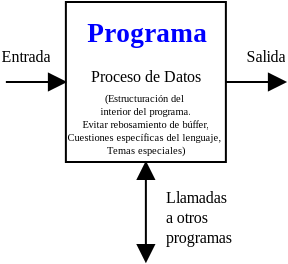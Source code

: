 <?xml version="1.0" encoding="UTF-8"?>
<dia:diagram xmlns:dia="http://www.lysator.liu.se/~alla/dia/"><dia:layer name="Background" visible="true"><dia:object type="Standard - Box" version="0" id="O0"><dia:attribute name="obj_pos"><dia:point val="4,3"/></dia:attribute><dia:attribute name="obj_bb"><dia:rectangle val="3.95,2.95;12.05,11.05"/></dia:attribute><dia:attribute name="elem_corner"><dia:point val="4,3"/></dia:attribute><dia:attribute name="elem_width"><dia:real val="8"/></dia:attribute><dia:attribute name="elem_height"><dia:real val="8"/></dia:attribute><dia:attribute name="show_background"><dia:boolean val="true"/></dia:attribute></dia:object><dia:object type="Standard - Text" version="0" id="O1"><dia:attribute name="obj_pos"><dia:point val="8,5"/></dia:attribute><dia:attribute name="obj_bb"><dia:rectangle val="5.3,3.761;10.739,5.928"/></dia:attribute><dia:attribute name="text"><dia:composite type="text"><dia:attribute name="string"><dia:string>#Programa#</dia:string></dia:attribute><dia:attribute name="font"><dia:font family="times new roman" style="80" name="Times-Bold"/></dia:attribute><dia:attribute name="height"><dia:real val="1.7"/></dia:attribute><dia:attribute name="pos"><dia:point val="8,5"/></dia:attribute><dia:attribute name="color"><dia:color val="#0000ff"/></dia:attribute><dia:attribute name="alignment"><dia:enum val="1"/></dia:attribute></dia:composite></dia:attribute></dia:object><dia:object type="Standard - Text" version="0" id="O2"><dia:attribute name="obj_pos"><dia:point val="8,7"/></dia:attribute><dia:attribute name="obj_bb"><dia:rectangle val="5.375,6.225;10.65,7.55"/></dia:attribute><dia:attribute name="text"><dia:composite type="text"><dia:attribute name="string"><dia:string>#Proceso de Datos#</dia:string></dia:attribute><dia:attribute name="font"><dia:font family="times new roman" style="0" name="Times-Roman"/></dia:attribute><dia:attribute name="height"><dia:real val="1"/></dia:attribute><dia:attribute name="pos"><dia:point val="8,7"/></dia:attribute><dia:attribute name="color"><dia:color val="#000000"/></dia:attribute><dia:attribute name="alignment"><dia:enum val="1"/></dia:attribute></dia:composite></dia:attribute></dia:object><dia:object type="Standard - Text" version="0" id="O3"><dia:attribute name="obj_pos"><dia:point val="8,8"/></dia:attribute><dia:attribute name="obj_bb"><dia:rectangle val="4.525,7.484;11.491,10.932"/></dia:attribute><dia:attribute name="text"><dia:composite type="text"><dia:attribute name="string"><dia:string>#(Estructuración del 
interior del programa.
Evitar rebosamiento de búffer,
Cuestiones específicas del lenguaje, 
Temas especiales)#</dia:string></dia:attribute><dia:attribute name="font"><dia:font family="times new roman" style="0" name="Times-Roman"/></dia:attribute><dia:attribute name="height"><dia:real val="0.65"/></dia:attribute><dia:attribute name="pos"><dia:point val="8,8"/></dia:attribute><dia:attribute name="color"><dia:color val="#000000"/></dia:attribute><dia:attribute name="alignment"><dia:enum val="1"/></dia:attribute></dia:composite></dia:attribute></dia:object><dia:object type="Standard - Line" version="0" id="O4"><dia:attribute name="obj_pos"><dia:point val="1,7"/></dia:attribute><dia:attribute name="obj_bb"><dia:rectangle val="0.95,6.2;4.05,7.8"/></dia:attribute><dia:attribute name="conn_endpoints"><dia:point val="1,7"/><dia:point val="4,7"/></dia:attribute><dia:attribute name="numcp"><dia:int val="1"/></dia:attribute><dia:attribute name="end_arrow"><dia:enum val="3"/></dia:attribute><dia:attribute name="end_arrow_length"><dia:real val="0.8"/></dia:attribute><dia:attribute name="end_arrow_width"><dia:real val="0.8"/></dia:attribute><dia:connections><dia:connection handle="1" to="O0" connection="3"/></dia:connections></dia:object><dia:object type="Standard - Text" version="0" id="O5"><dia:attribute name="obj_pos"><dia:point val="2,6"/></dia:attribute><dia:attribute name="obj_bb"><dia:rectangle val="0.85,5.225;3.175,6.55"/></dia:attribute><dia:attribute name="text"><dia:composite type="text"><dia:attribute name="string"><dia:string>#Entrada#</dia:string></dia:attribute><dia:attribute name="font"><dia:font family="times new roman" style="0" name="Times-Roman"/></dia:attribute><dia:attribute name="height"><dia:real val="1"/></dia:attribute><dia:attribute name="pos"><dia:point val="2,6"/></dia:attribute><dia:attribute name="color"><dia:color val="#000000"/></dia:attribute><dia:attribute name="alignment"><dia:enum val="1"/></dia:attribute></dia:composite></dia:attribute></dia:object><dia:object type="Standard - Line" version="0" id="O6"><dia:attribute name="obj_pos"><dia:point val="12,7"/></dia:attribute><dia:attribute name="obj_bb"><dia:rectangle val="11.95,6.2;15.05,7.8"/></dia:attribute><dia:attribute name="conn_endpoints"><dia:point val="12,7"/><dia:point val="15,7"/></dia:attribute><dia:attribute name="numcp"><dia:int val="1"/></dia:attribute><dia:attribute name="end_arrow"><dia:enum val="3"/></dia:attribute><dia:attribute name="end_arrow_length"><dia:real val="0.8"/></dia:attribute><dia:attribute name="end_arrow_width"><dia:real val="0.8"/></dia:attribute><dia:connections><dia:connection handle="0" to="O0" connection="4"/></dia:connections></dia:object><dia:object type="Standard - Text" version="0" id="O7"><dia:attribute name="obj_pos"><dia:point val="14,6"/></dia:attribute><dia:attribute name="obj_bb"><dia:rectangle val="13.125,5.225;14.9,6.55"/></dia:attribute><dia:attribute name="text"><dia:composite type="text"><dia:attribute name="string"><dia:string>#Salida#</dia:string></dia:attribute><dia:attribute name="font"><dia:font family="times new roman" style="0" name="Times-Roman"/></dia:attribute><dia:attribute name="height"><dia:real val="1"/></dia:attribute><dia:attribute name="pos"><dia:point val="14,6"/></dia:attribute><dia:attribute name="color"><dia:color val="#000000"/></dia:attribute><dia:attribute name="alignment"><dia:enum val="1"/></dia:attribute></dia:composite></dia:attribute></dia:object><dia:object type="Standard - Line" version="0" id="O8"><dia:attribute name="obj_pos"><dia:point val="8,11"/></dia:attribute><dia:attribute name="obj_bb"><dia:rectangle val="7.2,10.95;8.8,16.05"/></dia:attribute><dia:attribute name="conn_endpoints"><dia:point val="8,11"/><dia:point val="8,16"/></dia:attribute><dia:attribute name="numcp"><dia:int val="1"/></dia:attribute><dia:attribute name="start_arrow"><dia:enum val="3"/></dia:attribute><dia:attribute name="start_arrow_length"><dia:real val="0.8"/></dia:attribute><dia:attribute name="start_arrow_width"><dia:real val="0.8"/></dia:attribute><dia:attribute name="end_arrow"><dia:enum val="3"/></dia:attribute><dia:attribute name="end_arrow_length"><dia:real val="0.8"/></dia:attribute><dia:attribute name="end_arrow_width"><dia:real val="0.8"/></dia:attribute><dia:connections><dia:connection handle="0" to="O0" connection="6"/></dia:connections></dia:object><dia:object type="Standard - Text" version="0" id="O9"><dia:attribute name="obj_pos"><dia:point val="9,13.05"/></dia:attribute><dia:attribute name="obj_bb"><dia:rectangle val="9,12.275;12.125,15.6"/></dia:attribute><dia:attribute name="text"><dia:composite type="text"><dia:attribute name="string"><dia:string>#Llamadas
a otros
programas#</dia:string></dia:attribute><dia:attribute name="font"><dia:font family="times new roman" style="0" name="Times-Roman"/></dia:attribute><dia:attribute name="height"><dia:real val="1"/></dia:attribute><dia:attribute name="pos"><dia:point val="9,13.05"/></dia:attribute><dia:attribute name="color"><dia:color val="#000000"/></dia:attribute><dia:attribute name="alignment"><dia:enum val="0"/></dia:attribute></dia:composite></dia:attribute></dia:object></dia:layer></dia:diagram>
